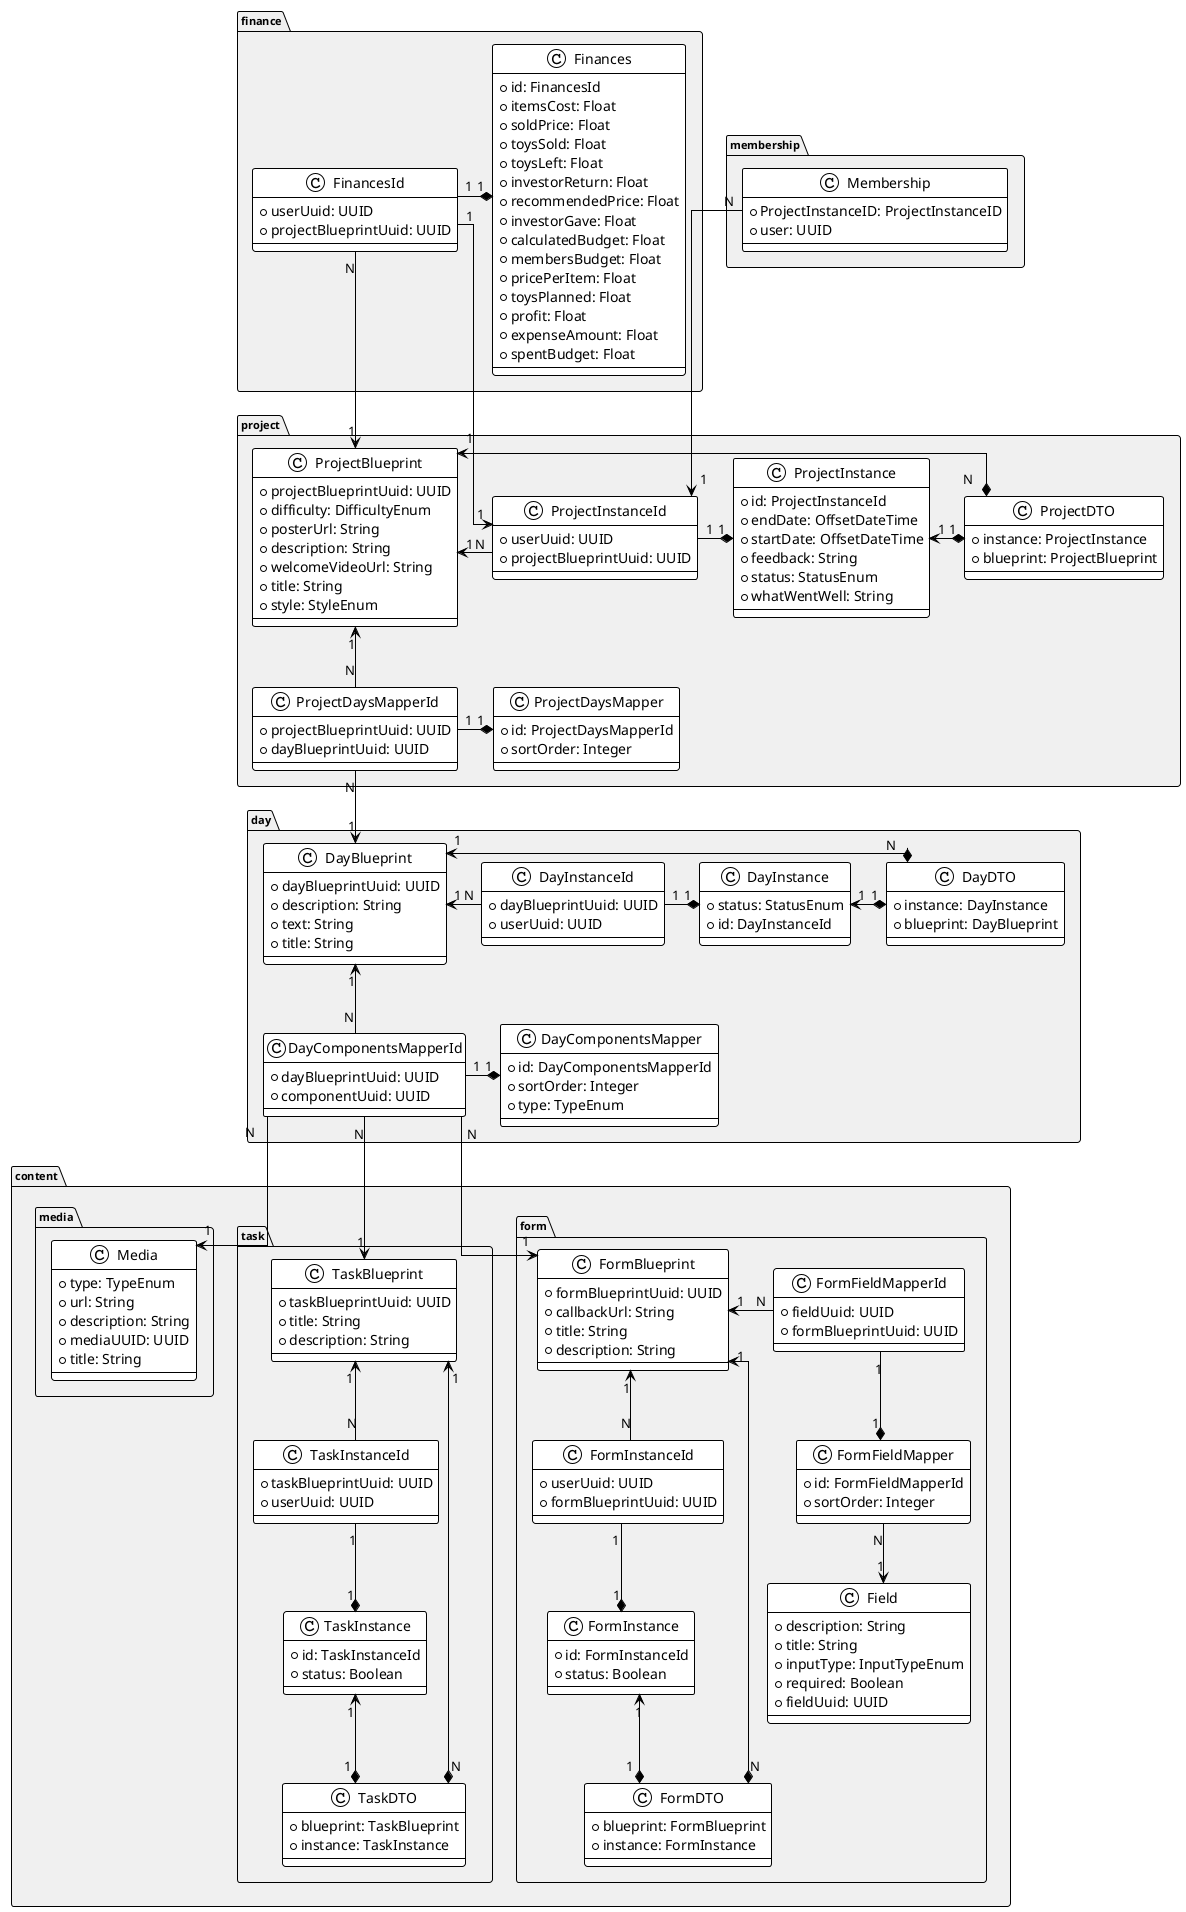 @startuml

!theme plain

skinparam linetype ortho

skinparam package {
    FontSize 11
    FontStyle bold
    BackgroundColor #F0F0F0
}

package "project" {
    class ProjectBlueprint {
        * projectBlueprintUuid: UUID
        * difficulty: DifficultyEnum
        * posterUrl: String
        * description: String
        * welcomeVideoUrl: String
        * title: String
        * style: StyleEnum
    }

    class ProjectInstanceId {
        * userUuid: UUID
        * projectBlueprintUuid: UUID
    }

    class ProjectInstance {
        * id: ProjectInstanceId
        * endDate: OffsetDateTime
        * startDate: OffsetDateTime
        * feedback: String
        * status: StatusEnum
        * whatWentWell: String
    }

    class ProjectDTO {
        * instance: ProjectInstance
        * blueprint: ProjectBlueprint
    }

    class ProjectDaysMapperId {
        * projectBlueprintUuid: UUID
        * dayBlueprintUuid: UUID
    }

    class ProjectDaysMapper {
        * id: ProjectDaysMapperId
        * sortOrder: Integer
    }

}

package "membership" {
    class Membership {
        * ProjectInstanceID: ProjectInstanceID
        * user: UUID
    }
}

package "day" {
    class DayBlueprint {
        * dayBlueprintUuid: UUID
        * description: String
        * text: String
        * title: String
    }

    class DayInstanceId {
        * dayBlueprintUuid: UUID
        * userUuid: UUID
    }

    class DayInstance {
        * status: StatusEnum
        * id: DayInstanceId
    }

    class DayDTO {
        * instance: DayInstance
        * blueprint: DayBlueprint
    }

    class DayComponentsMapperId {
        * dayBlueprintUuid: UUID
        * componentUuid: UUID
    }

    class DayComponentsMapper {
        * id: DayComponentsMapperId
        * sortOrder: Integer
        * type: TypeEnum
    }
}

package "content" {
    package "form" {
        class FormBlueprint {
            * formBlueprintUuid: UUID
            * callbackUrl: String
            * title: String
            * description: String
        }

        class FormInstanceId {
            * userUuid: UUID
            * formBlueprintUuid: UUID
        }

        class FormInstance {
            * id: FormInstanceId
            * status: Boolean
        }

        class FormDTO {
            * blueprint: FormBlueprint
            * instance: FormInstance
        }

        class FormFieldMapperId {
            * fieldUuid: UUID
            * formBlueprintUuid: UUID
        }

        class FormFieldMapper {
            * id: FormFieldMapperId
            * sortOrder: Integer
        }

        class Field {
            * description: String
            * title: String
            * inputType: InputTypeEnum
            * required: Boolean
            * fieldUuid: UUID
        }
    }

    package "task" {
        class TaskBlueprint {
            * taskBlueprintUuid: UUID
            * title: String
            * description: String
        }

        class TaskInstanceId {
            * taskBlueprintUuid: UUID
            * userUuid: UUID
        }

        class TaskInstance {
            * id: TaskInstanceId
            * status: Boolean
        }

        class TaskDTO {
            * blueprint: TaskBlueprint
            * instance: TaskInstance
        }
    }

    package "media" {
        class Media {
            * type: TypeEnum
            * url: String
            * description: String
            * mediaUUID: UUID
            * title: String
        }
    }
}
package "finance" {
    class FinancesId {
        * userUuid: UUID
        * projectBlueprintUuid: UUID
    }
    class Finances {
        * id: FinancesId
        * itemsCost: Float
        * soldPrice: Float
        * toysSold: Float
        * toysLeft: Float
        * investorReturn: Float
        * recommendedPrice: Float
        * investorGave: Float
        * calculatedBudget: Float
        * membersBudget: Float
        * pricePerItem: Float
        * toysPlanned: Float
        * profit: Float
        * expenseAmount: Float
        * spentBudget: Float
    }
}

FinancesId       "1" -down-> "1" ProjectInstanceId
FinancesId       "N" -down-> "1" ProjectBlueprint
Finances         "1" *-left- "1" FinancesId

Membership        "N" -down-> "1" ProjectInstanceId

ProjectInstanceId "N" -left-> "1" ProjectBlueprint
ProjectInstance  "1" *-left- "1" ProjectInstanceId
ProjectDTO       "N" *-left-> "1" ProjectBlueprint
ProjectDTO       "1" *-left-> "1" ProjectInstance

ProjectDaysMapperId "N" -up-> "1" ProjectBlueprint
ProjectDaysMapperId "N" -down-> "1" DayBlueprint
ProjectDaysMapper "1" *-left- "1" ProjectDaysMapperId

DayInstanceId    "N" -left-> "1" DayBlueprint
DayInstance      "1" *-left- "1" DayInstanceId
DayDTO           "N" *-left-> "1" DayBlueprint
DayDTO           "1" *-left-> "1" DayInstance

DayComponentsMapperId "N" -up-> "1" DayBlueprint
DayComponentsMapperId "N" -down-> "1" Media
DayComponentsMapperId "N" -down-> "1" TaskBlueprint
DayComponentsMapperId "N" -down-> "1" FormBlueprint

DayComponentsMapper "1" *-left- "1" DayComponentsMapperId

TaskInstanceId   "N" -up-> "1" TaskBlueprint
TaskInstance     "1" *-up- "1" TaskInstanceId
TaskDTO          "N" *-up-> "1" TaskBlueprint
TaskDTO          "1" *-up-> "1" TaskInstance

FormInstanceId    "N" -up-> "1" FormBlueprint
FormInstance     "1" *-up- "1" FormInstanceId
FormDTO          "N" *-up-> "1" FormBlueprint
FormDTO          "1" *-up-> "1" FormInstance
FormFieldMapperId "N" -left-> "1" FormBlueprint
FormFieldMapper  "1" *-up- "1" FormFieldMapperId
FormFieldMapper "N" -down-> "1" Field

@enduml
